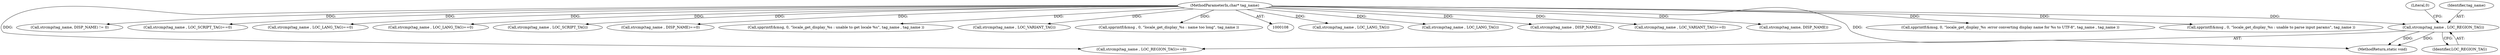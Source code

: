 digraph "0_php-src_97eff7eb57fc2320c267a949cffd622c38712484?w=1_21@API" {
"1000302" [label="(Call,strcmp(tag_name , LOC_REGION_TAG))"];
"1000109" [label="(MethodParameterIn,char* tag_name)"];
"1000268" [label="(Call,strcmp(tag_name , LOC_LANG_TAG))"];
"1000220" [label="(Call,strcmp(tag_name , LOC_LANG_TAG))"];
"1000336" [label="(Call,strcmp(tag_name , DISP_NAME))"];
"1000440" [label="(MethodReturn,static void)"];
"1000318" [label="(Call,strcmp(tag_name , LOC_VARIANT_TAG)==0)"];
"1000203" [label="(Call,strcmp(tag_name, DISP_NAME))"];
"1000109" [label="(MethodParameterIn,char* tag_name)"];
"1000426" [label="(Call,spprintf(&msg, 0, \"locale_get_display_%s :error converting display name for %s to UTF-8\", tag_name , tag_name ))"];
"1000169" [label="(Call,spprintf(&msg , 0, \"locale_get_display_%s : unable to parse input params\", tag_name ))"];
"1000302" [label="(Call,strcmp(tag_name , LOC_REGION_TAG))"];
"1000301" [label="(Call,strcmp(tag_name , LOC_REGION_TAG)==0)"];
"1000202" [label="(Call,strcmp(tag_name, DISP_NAME) != 0)"];
"1000284" [label="(Call,strcmp(tag_name , LOC_SCRIPT_TAG)==0)"];
"1000219" [label="(Call,strcmp(tag_name , LOC_LANG_TAG)==0)"];
"1000267" [label="(Call,strcmp(tag_name , LOC_LANG_TAG)==0)"];
"1000285" [label="(Call,strcmp(tag_name , LOC_SCRIPT_TAG))"];
"1000305" [label="(Literal,0)"];
"1000335" [label="(Call,strcmp(tag_name , DISP_NAME)==0)"];
"1000363" [label="(Call,spprintf(&msg, 0, \"locale_get_display_%s : unable to get locale %s\", tag_name , tag_name ))"];
"1000319" [label="(Call,strcmp(tag_name , LOC_VARIANT_TAG))"];
"1000303" [label="(Identifier,tag_name)"];
"1000304" [label="(Identifier,LOC_REGION_TAG)"];
"1000183" [label="(Call,spprintf(&msg , 0, \"locale_get_display_%s : name too long\", tag_name ))"];
"1000302" -> "1000301"  [label="AST: "];
"1000302" -> "1000304"  [label="CFG: "];
"1000303" -> "1000302"  [label="AST: "];
"1000304" -> "1000302"  [label="AST: "];
"1000305" -> "1000302"  [label="CFG: "];
"1000302" -> "1000440"  [label="DDG: "];
"1000302" -> "1000440"  [label="DDG: "];
"1000109" -> "1000302"  [label="DDG: "];
"1000109" -> "1000108"  [label="AST: "];
"1000109" -> "1000440"  [label="DDG: "];
"1000109" -> "1000169"  [label="DDG: "];
"1000109" -> "1000183"  [label="DDG: "];
"1000109" -> "1000202"  [label="DDG: "];
"1000109" -> "1000203"  [label="DDG: "];
"1000109" -> "1000219"  [label="DDG: "];
"1000109" -> "1000220"  [label="DDG: "];
"1000109" -> "1000267"  [label="DDG: "];
"1000109" -> "1000268"  [label="DDG: "];
"1000109" -> "1000284"  [label="DDG: "];
"1000109" -> "1000285"  [label="DDG: "];
"1000109" -> "1000301"  [label="DDG: "];
"1000109" -> "1000318"  [label="DDG: "];
"1000109" -> "1000319"  [label="DDG: "];
"1000109" -> "1000335"  [label="DDG: "];
"1000109" -> "1000336"  [label="DDG: "];
"1000109" -> "1000363"  [label="DDG: "];
"1000109" -> "1000426"  [label="DDG: "];
}
